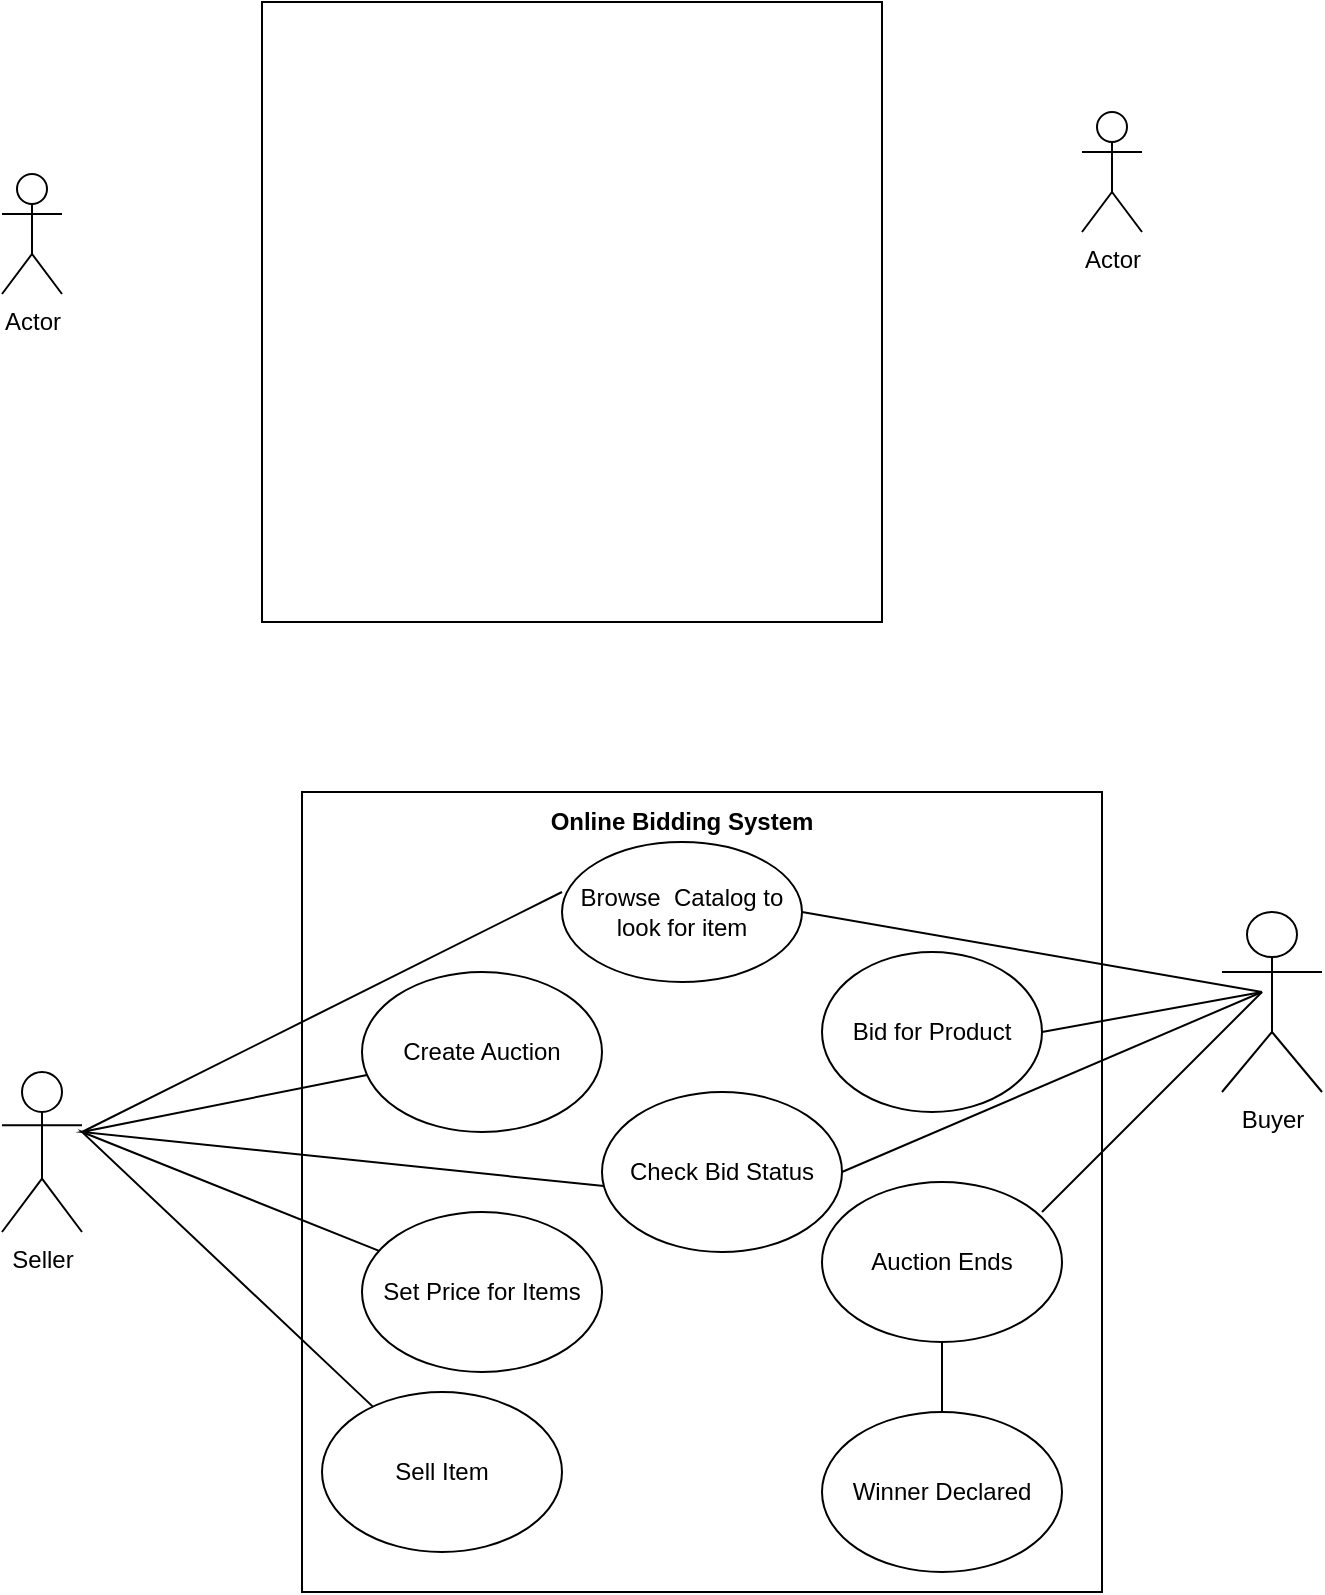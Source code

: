 <mxfile version="21.8.2" type="github">
  <diagram name="Page-1" id="gKchylsYW7Ik9aZ6e32E">
    <mxGraphModel dx="880" dy="478" grid="1" gridSize="10" guides="1" tooltips="1" connect="1" arrows="1" fold="1" page="1" pageScale="1" pageWidth="850" pageHeight="1100" math="0" shadow="0">
      <root>
        <mxCell id="0" />
        <mxCell id="1" parent="0" />
        <mxCell id="AKKfzESJ1LxGghhMYYDp-2" value="" style="whiteSpace=wrap;html=1;aspect=fixed;" vertex="1" parent="1">
          <mxGeometry x="280" y="95" width="310" height="310" as="geometry" />
        </mxCell>
        <object label="Actor" Admin="" id="AKKfzESJ1LxGghhMYYDp-4">
          <mxCell style="shape=umlActor;verticalLabelPosition=bottom;verticalAlign=top;html=1;" vertex="1" parent="1">
            <mxGeometry x="150" y="181" width="30" height="60" as="geometry" />
          </mxCell>
        </object>
        <mxCell id="AKKfzESJ1LxGghhMYYDp-5" value="Actor" style="shape=umlActor;verticalLabelPosition=bottom;verticalAlign=top;html=1;outlineConnect=0;" vertex="1" parent="1">
          <mxGeometry x="690" y="150" width="30" height="60" as="geometry" />
        </mxCell>
        <mxCell id="AKKfzESJ1LxGghhMYYDp-7" value="" style="whiteSpace=wrap;html=1;aspect=fixed;" vertex="1" parent="1">
          <mxGeometry x="300" y="490" width="400" height="400" as="geometry" />
        </mxCell>
        <mxCell id="AKKfzESJ1LxGghhMYYDp-8" value="Seller" style="shape=umlActor;verticalLabelPosition=bottom;verticalAlign=top;html=1;outlineConnect=0;" vertex="1" parent="1">
          <mxGeometry x="150" y="630" width="40" height="80" as="geometry" />
        </mxCell>
        <mxCell id="AKKfzESJ1LxGghhMYYDp-12" value="Check Bid Status" style="ellipse;whiteSpace=wrap;html=1;" vertex="1" parent="1">
          <mxGeometry x="450" y="640" width="120" height="80" as="geometry" />
        </mxCell>
        <mxCell id="AKKfzESJ1LxGghhMYYDp-15" value="Browse&amp;nbsp; Catalog to look for item" style="ellipse;whiteSpace=wrap;html=1;" vertex="1" parent="1">
          <mxGeometry x="430" y="515" width="120" height="70" as="geometry" />
        </mxCell>
        <mxCell id="AKKfzESJ1LxGghhMYYDp-16" value="Bid for Product" style="ellipse;whiteSpace=wrap;html=1;" vertex="1" parent="1">
          <mxGeometry x="560" y="570" width="110" height="80" as="geometry" />
        </mxCell>
        <mxCell id="AKKfzESJ1LxGghhMYYDp-17" value="Auction Ends" style="ellipse;whiteSpace=wrap;html=1;" vertex="1" parent="1">
          <mxGeometry x="560" y="685" width="120" height="80" as="geometry" />
        </mxCell>
        <mxCell id="AKKfzESJ1LxGghhMYYDp-18" value="Winner Declared" style="ellipse;whiteSpace=wrap;html=1;" vertex="1" parent="1">
          <mxGeometry x="560" y="800" width="120" height="80" as="geometry" />
        </mxCell>
        <mxCell id="AKKfzESJ1LxGghhMYYDp-19" value="Create Auction" style="ellipse;whiteSpace=wrap;html=1;" vertex="1" parent="1">
          <mxGeometry x="330" y="580" width="120" height="80" as="geometry" />
        </mxCell>
        <mxCell id="AKKfzESJ1LxGghhMYYDp-21" value="Sell Item" style="ellipse;whiteSpace=wrap;html=1;" vertex="1" parent="1">
          <mxGeometry x="310" y="790" width="120" height="80" as="geometry" />
        </mxCell>
        <mxCell id="AKKfzESJ1LxGghhMYYDp-24" value="Buyer" style="shape=umlActor;verticalLabelPosition=bottom;verticalAlign=top;html=1;outlineConnect=0;" vertex="1" parent="1">
          <mxGeometry x="760" y="550" width="50" height="90" as="geometry" />
        </mxCell>
        <mxCell id="AKKfzESJ1LxGghhMYYDp-47" value="" style="endArrow=none;html=1;rounded=0;" edge="1" parent="1">
          <mxGeometry width="50" height="50" relative="1" as="geometry">
            <mxPoint x="550" y="550" as="sourcePoint" />
            <mxPoint x="780" y="590" as="targetPoint" />
          </mxGeometry>
        </mxCell>
        <mxCell id="AKKfzESJ1LxGghhMYYDp-48" value="" style="endArrow=none;html=1;rounded=0;exitX=0.5;exitY=0;exitDx=0;exitDy=0;" edge="1" parent="1" source="AKKfzESJ1LxGghhMYYDp-18">
          <mxGeometry width="50" height="50" relative="1" as="geometry">
            <mxPoint x="570" y="815" as="sourcePoint" />
            <mxPoint x="620" y="765" as="targetPoint" />
          </mxGeometry>
        </mxCell>
        <mxCell id="AKKfzESJ1LxGghhMYYDp-50" value="" style="endArrow=none;html=1;rounded=0;" edge="1" parent="1">
          <mxGeometry width="50" height="50" relative="1" as="geometry">
            <mxPoint x="670" y="700" as="sourcePoint" />
            <mxPoint x="780" y="590" as="targetPoint" />
          </mxGeometry>
        </mxCell>
        <mxCell id="AKKfzESJ1LxGghhMYYDp-52" value="" style="endArrow=none;html=1;rounded=0;" edge="1" parent="1">
          <mxGeometry width="50" height="50" relative="1" as="geometry">
            <mxPoint x="780" y="590" as="sourcePoint" />
            <mxPoint x="570" y="680" as="targetPoint" />
          </mxGeometry>
        </mxCell>
        <mxCell id="AKKfzESJ1LxGghhMYYDp-53" value="Online Bidding System" style="text;html=1;strokeColor=none;fillColor=none;align=center;verticalAlign=middle;whiteSpace=wrap;rounded=0;fontStyle=1" vertex="1" parent="1">
          <mxGeometry x="390" y="490" width="200" height="30" as="geometry" />
        </mxCell>
        <mxCell id="AKKfzESJ1LxGghhMYYDp-54" value="" style="endArrow=none;html=1;rounded=0;entryX=0.008;entryY=0.588;entryDx=0;entryDy=0;entryPerimeter=0;" edge="1" parent="1" source="AKKfzESJ1LxGghhMYYDp-19" target="AKKfzESJ1LxGghhMYYDp-12">
          <mxGeometry width="50" height="50" relative="1" as="geometry">
            <mxPoint x="400" y="750" as="sourcePoint" />
            <mxPoint x="450" y="700" as="targetPoint" />
            <Array as="points">
              <mxPoint x="190" y="660" />
            </Array>
          </mxGeometry>
        </mxCell>
        <mxCell id="AKKfzESJ1LxGghhMYYDp-55" value="" style="endArrow=none;html=1;rounded=0;" edge="1" parent="1" source="AKKfzESJ1LxGghhMYYDp-20" target="AKKfzESJ1LxGghhMYYDp-21">
          <mxGeometry width="50" height="50" relative="1" as="geometry">
            <mxPoint x="400" y="750" as="sourcePoint" />
            <mxPoint x="450" y="700" as="targetPoint" />
            <Array as="points">
              <mxPoint x="190" y="660" />
            </Array>
          </mxGeometry>
        </mxCell>
        <mxCell id="AKKfzESJ1LxGghhMYYDp-56" value="" style="endArrow=none;html=1;rounded=0;" edge="1" parent="1" target="AKKfzESJ1LxGghhMYYDp-20">
          <mxGeometry width="50" height="50" relative="1" as="geometry">
            <mxPoint x="400" y="750" as="sourcePoint" />
            <mxPoint x="450" y="700" as="targetPoint" />
          </mxGeometry>
        </mxCell>
        <mxCell id="AKKfzESJ1LxGghhMYYDp-20" value="Set Price for Items" style="ellipse;whiteSpace=wrap;html=1;" vertex="1" parent="1">
          <mxGeometry x="330" y="700" width="120" height="80" as="geometry" />
        </mxCell>
        <mxCell id="AKKfzESJ1LxGghhMYYDp-57" value="" style="endArrow=none;html=1;rounded=0;" edge="1" parent="1">
          <mxGeometry width="50" height="50" relative="1" as="geometry">
            <mxPoint x="190" y="660" as="sourcePoint" />
            <mxPoint x="430" y="540" as="targetPoint" />
          </mxGeometry>
        </mxCell>
        <mxCell id="AKKfzESJ1LxGghhMYYDp-58" value="" style="endArrow=none;html=1;rounded=0;exitX=1;exitY=0.5;exitDx=0;exitDy=0;" edge="1" parent="1" source="AKKfzESJ1LxGghhMYYDp-16">
          <mxGeometry width="50" height="50" relative="1" as="geometry">
            <mxPoint x="730" y="640" as="sourcePoint" />
            <mxPoint x="780" y="590" as="targetPoint" />
          </mxGeometry>
        </mxCell>
      </root>
    </mxGraphModel>
  </diagram>
</mxfile>
